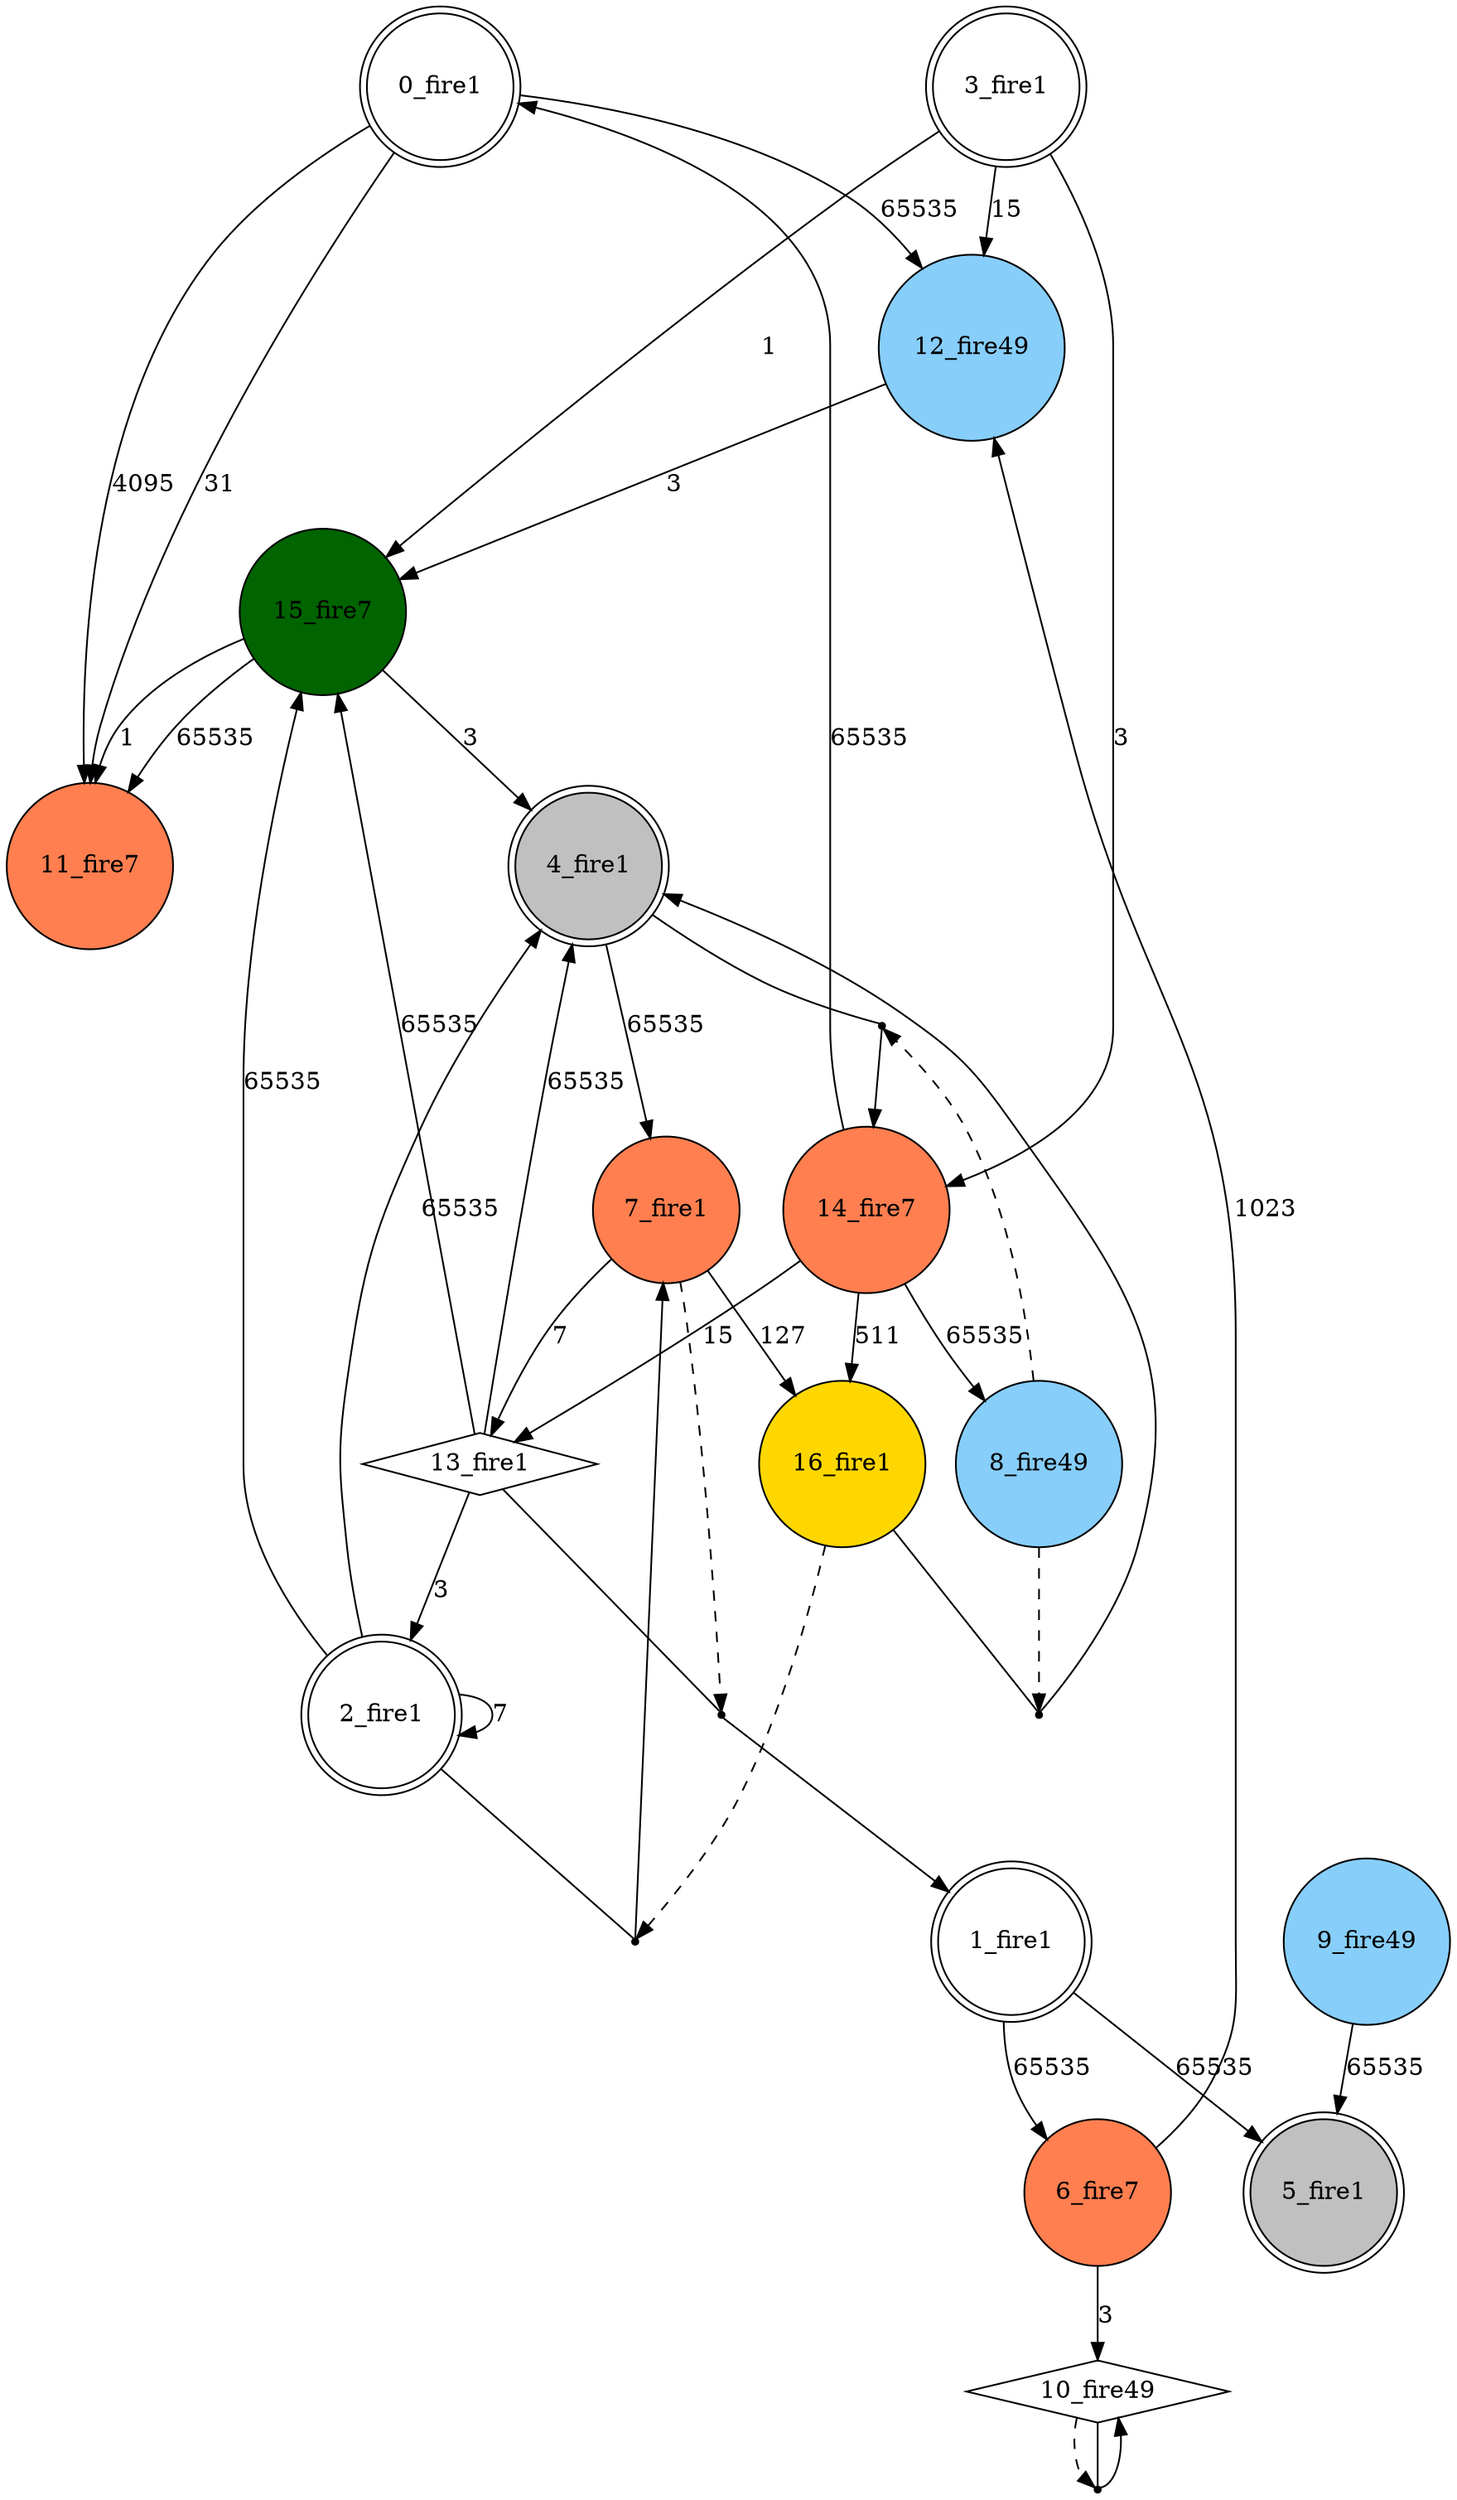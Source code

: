 digraph G {
 node[shape = circle]
0 [label="0_fire1",shape=doublecircle]
1 [label="1_fire1",shape=doublecircle]
2 [label="2_fire1",shape=doublecircle]
3 [label="3_fire1",shape=doublecircle]
4 [label="4_fire1",shape=doublecircle, style=filled, fillcolor=gray]
5 [label="5_fire1",shape=doublecircle, style=filled, fillcolor=gray]
6 [label="6_fire7",style=filled, fillcolor=coral]
7 [label="7_fire1",style=filled, fillcolor=coral]
8 [label="8_fire49",style=filled, fillcolor=lightskyblue]
9 [label="9_fire49",style=filled, fillcolor=lightskyblue]
10 [label="10_fire49",shape=diamond]
11 [label="11_fire7",style=filled, fillcolor=coral]
12 [label="12_fire49",style=filled, fillcolor=lightskyblue]
13 [label="13_fire1",shape=diamond]
14 [label="14_fire7",style=filled, fillcolor=coral]
15 [label="15_fire7",style=filled, fillcolor=darkgreen]
16 [label="16_fire1",style=filled, fillcolor=gold]
1 -> 5 [label="65535"]
17 [shape=point, label=""]
7 -> 17 [style=dashed] 
13 -> 17 [dir=none]
17 -> 1 
0 -> 12 [label="65535"]
9 -> 5 [label="65535"]
4 -> 7 [label="65535"]
14 -> 8 [label="65535"]
3 -> 12 [label="15"]
1 -> 6 [label="65535"]
14 -> 13 [label="15"]
3 -> 15 [label="1"]
6 -> 10 [label="3"]
2 -> 4 [label="65535"]
18 [shape=point, label=""]
8 -> 18 [style=dashed] 
16 -> 18 [dir=none]
18 -> 4 
6 -> 12 [label="1023"]
0 -> 11 [label="31"]
0 -> 11 [label="4095"]
15 -> 4 [label="3"]
7 -> 13 [label="7"]
7 -> 16 [label="127"]
15 -> 11 [label="1"]
15 -> 11 [label="65535"]
12 -> 15 [label="3"]
2 -> 15 [label="65535"]
3 -> 14 [label="3"]
13 -> 2 [label="3"]
13 -> 4 [label="65535"]
14 -> 16 [label="511"]
13 -> 15 [label="65535"]
2 -> 2 [label="7"]
19 [shape=point, label=""]
16 -> 19 [style=dashed] 
2 -> 19 [dir=none]
19 -> 7 
14 -> 0 [label="65535"]
20 [shape=point, label=""]
10 -> 20 [style=dashed] 
10 -> 20 [dir=none]
20 -> 10 
21 [shape=point, label=""]
8 -> 21 [style=dashed] 
4 -> 21 [dir=none]
21 -> 14 
}

